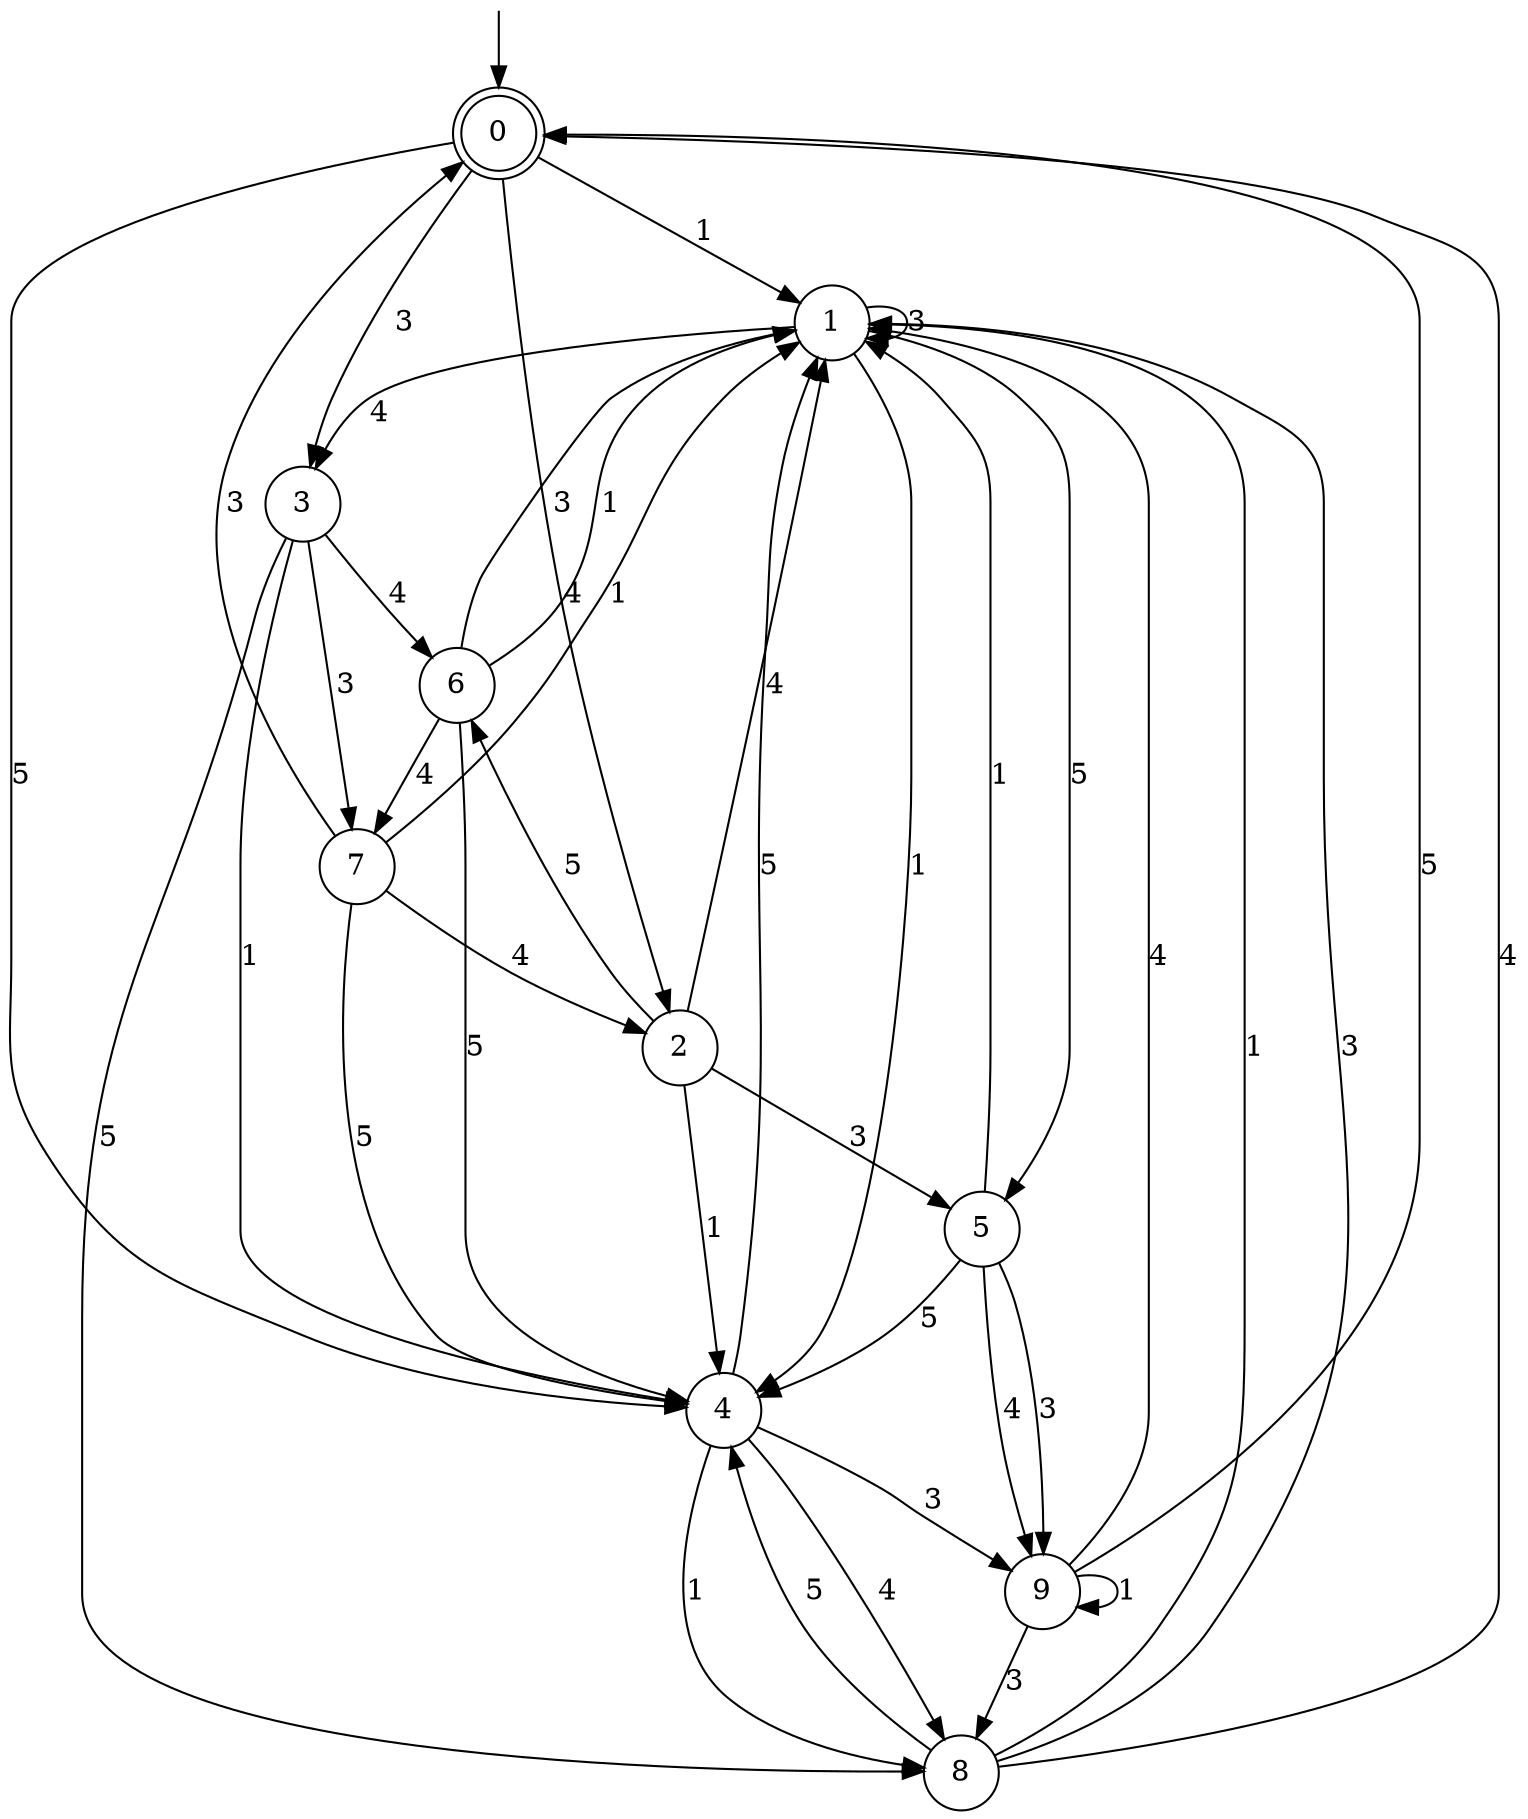 digraph g {

	s0 [shape="doublecircle" label="0"];
	s1 [shape="circle" label="1"];
	s2 [shape="circle" label="2"];
	s3 [shape="circle" label="3"];
	s4 [shape="circle" label="4"];
	s5 [shape="circle" label="5"];
	s6 [shape="circle" label="6"];
	s7 [shape="circle" label="7"];
	s8 [shape="circle" label="8"];
	s9 [shape="circle" label="9"];
	s0 -> s1 [label="1"];
	s0 -> s2 [label="4"];
	s0 -> s3 [label="3"];
	s0 -> s4 [label="5"];
	s1 -> s4 [label="1"];
	s1 -> s3 [label="4"];
	s1 -> s1 [label="3"];
	s1 -> s5 [label="5"];
	s2 -> s4 [label="1"];
	s2 -> s1 [label="4"];
	s2 -> s5 [label="3"];
	s2 -> s6 [label="5"];
	s3 -> s4 [label="1"];
	s3 -> s6 [label="4"];
	s3 -> s7 [label="3"];
	s3 -> s8 [label="5"];
	s4 -> s8 [label="1"];
	s4 -> s8 [label="4"];
	s4 -> s9 [label="3"];
	s4 -> s1 [label="5"];
	s5 -> s1 [label="1"];
	s5 -> s9 [label="4"];
	s5 -> s9 [label="3"];
	s5 -> s4 [label="5"];
	s6 -> s1 [label="1"];
	s6 -> s7 [label="4"];
	s6 -> s1 [label="3"];
	s6 -> s4 [label="5"];
	s7 -> s1 [label="1"];
	s7 -> s2 [label="4"];
	s7 -> s0 [label="3"];
	s7 -> s4 [label="5"];
	s8 -> s1 [label="1"];
	s8 -> s0 [label="4"];
	s8 -> s1 [label="3"];
	s8 -> s4 [label="5"];
	s9 -> s9 [label="1"];
	s9 -> s1 [label="4"];
	s9 -> s8 [label="3"];
	s9 -> s0 [label="5"];

__start0 [label="" shape="none" width="0" height="0"];
__start0 -> s0;

}
